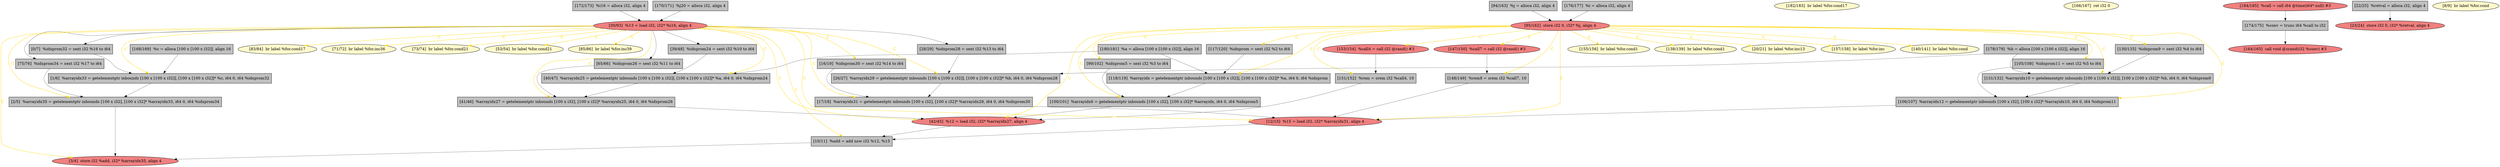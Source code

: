 
digraph G {


node255 [fillcolor=grey,label="[180/181]  %a = alloca [100 x [100 x i32]], align 16",shape=rectangle,style=filled ]
node254 [fillcolor=grey,label="[172/173]  %i16 = alloca i32, align 4",shape=rectangle,style=filled ]
node253 [fillcolor=lightcoral,label="[147/150]  %call7 = call i32 @rand() #3",shape=ellipse,style=filled ]
node251 [fillcolor=grey,label="[151/152]  %rem = srem i32 %call4, 10",shape=rectangle,style=filled ]
node246 [fillcolor=lightcoral,label="[153/154]  %call4 = call i32 @rand() #3",shape=ellipse,style=filled ]
node245 [fillcolor=grey,label="[94/163]  %j = alloca i32, align 4",shape=rectangle,style=filled ]
node244 [fillcolor=grey,label="[131/132]  %arrayidx10 = getelementptr inbounds [100 x [100 x i32]], [100 x [100 x i32]]* %b, i64 0, i64 %idxprom9",shape=rectangle,style=filled ]
node243 [fillcolor=lightcoral,label="[95/162]  store i32 0, i32* %j, align 4",shape=ellipse,style=filled ]
node241 [fillcolor=lightcoral,label="[30/93]  %13 = load i32, i32* %i16, align 4",shape=ellipse,style=filled ]
node240 [fillcolor=lemonchiffon,label="[182/183]  br label %for.cond17",shape=ellipse,style=filled ]
node239 [fillcolor=grey,label="[17/18]  %arrayidx31 = getelementptr inbounds [100 x i32], [100 x i32]* %arrayidx29, i64 0, i64 %idxprom30",shape=rectangle,style=filled ]
node237 [fillcolor=lemonchiffon,label="[155/156]  br label %for.cond1",shape=ellipse,style=filled ]
node205 [fillcolor=grey,label="[65/66]  %idxprom26 = sext i32 %11 to i64",shape=rectangle,style=filled ]
node238 [fillcolor=grey,label="[10/11]  %add = add nsw i32 %12, %15",shape=rectangle,style=filled ]
node214 [fillcolor=lemonchiffon,label="[166/167]  ret i32 0",shape=ellipse,style=filled ]
node201 [fillcolor=grey,label="[75/76]  %idxprom34 = sext i32 %17 to i64",shape=rectangle,style=filled ]
node215 [fillcolor=grey,label="[168/169]  %c = alloca [100 x [100 x i32]], align 16",shape=rectangle,style=filled ]
node252 [fillcolor=grey,label="[1/6]  %arrayidx33 = getelementptr inbounds [100 x [100 x i32]], [100 x [100 x i32]]* %c, i64 0, i64 %idxprom32",shape=rectangle,style=filled ]
node222 [fillcolor=grey,label="[2/5]  %arrayidx35 = getelementptr inbounds [100 x i32], [100 x i32]* %arrayidx33, i64 0, i64 %idxprom34",shape=rectangle,style=filled ]
node212 [fillcolor=lemonchiffon,label="[138/139]  br label %for.cond1",shape=ellipse,style=filled ]
node213 [fillcolor=lightcoral,label="[164/165]  call void @srand(i32 %conv) #3",shape=ellipse,style=filled ]
node230 [fillcolor=grey,label="[0/7]  %idxprom32 = sext i32 %16 to i64",shape=rectangle,style=filled ]
node211 [fillcolor=grey,label="[170/171]  %j20 = alloca i32, align 4",shape=rectangle,style=filled ]
node226 [fillcolor=lightcoral,label="[23/24]  store i32 0, i32* %retval, align 4",shape=ellipse,style=filled ]
node228 [fillcolor=lemonchiffon,label="[20/21]  br label %for.inc13",shape=ellipse,style=filled ]
node207 [fillcolor=grey,label="[117/120]  %idxprom = sext i32 %2 to i64",shape=rectangle,style=filled ]
node242 [fillcolor=lightcoral,label="[12/15]  %15 = load i32, i32* %arrayidx31, align 4",shape=ellipse,style=filled ]
node208 [fillcolor=grey,label="[106/107]  %arrayidx12 = getelementptr inbounds [100 x i32], [100 x i32]* %arrayidx10, i64 0, i64 %idxprom11",shape=rectangle,style=filled ]
node202 [fillcolor=grey,label="[99/102]  %idxprom5 = sext i32 %3 to i64",shape=rectangle,style=filled ]
node249 [fillcolor=grey,label="[176/177]  %i = alloca i32, align 4",shape=rectangle,style=filled ]
node203 [fillcolor=lemonchiffon,label="[157/158]  br label %for.inc",shape=ellipse,style=filled ]
node235 [fillcolor=lemonchiffon,label="[8/9]  br label %for.cond",shape=ellipse,style=filled ]
node206 [fillcolor=grey,label="[100/101]  %arrayidx6 = getelementptr inbounds [100 x i32], [100 x i32]* %arrayidx, i64 0, i64 %idxprom5",shape=rectangle,style=filled ]
node216 [fillcolor=lemonchiffon,label="[140/141]  br label %for.cond",shape=ellipse,style=filled ]
node204 [fillcolor=grey,label="[105/108]  %idxprom11 = sext i32 %5 to i64",shape=rectangle,style=filled ]
node217 [fillcolor=grey,label="[148/149]  %rem8 = srem i32 %call7, 10",shape=rectangle,style=filled ]
node218 [fillcolor=grey,label="[178/179]  %b = alloca [100 x [100 x i32]], align 16",shape=rectangle,style=filled ]
node220 [fillcolor=grey,label="[22/25]  %retval = alloca i32, align 4",shape=rectangle,style=filled ]
node248 [fillcolor=lemonchiffon,label="[83/84]  br label %for.cond17",shape=ellipse,style=filled ]
node221 [fillcolor=lightcoral,label="[42/45]  %12 = load i32, i32* %arrayidx27, align 4",shape=ellipse,style=filled ]
node223 [fillcolor=grey,label="[41/46]  %arrayidx27 = getelementptr inbounds [100 x i32], [100 x i32]* %arrayidx25, i64 0, i64 %idxprom26",shape=rectangle,style=filled ]
node224 [fillcolor=lightcoral,label="[184/185]  %call = call i64 @time(i64* null) #3",shape=ellipse,style=filled ]
node225 [fillcolor=lemonchiffon,label="[71/72]  br label %for.inc36",shape=ellipse,style=filled ]
node250 [fillcolor=lightcoral,label="[3/4]  store i32 %add, i32* %arrayidx35, align 4",shape=ellipse,style=filled ]
node247 [fillcolor=grey,label="[174/175]  %conv = trunc i64 %call to i32",shape=rectangle,style=filled ]
node227 [fillcolor=grey,label="[39/48]  %idxprom24 = sext i32 %10 to i64",shape=rectangle,style=filled ]
node229 [fillcolor=lemonchiffon,label="[73/74]  br label %for.cond21",shape=ellipse,style=filled ]
node219 [fillcolor=lemonchiffon,label="[53/54]  br label %for.cond21",shape=ellipse,style=filled ]
node231 [fillcolor=lemonchiffon,label="[85/86]  br label %for.inc39",shape=ellipse,style=filled ]
node210 [fillcolor=grey,label="[118/119]  %arrayidx = getelementptr inbounds [100 x [100 x i32]], [100 x [100 x i32]]* %a, i64 0, i64 %idxprom",shape=rectangle,style=filled ]
node232 [fillcolor=grey,label="[28/29]  %idxprom28 = sext i32 %13 to i64",shape=rectangle,style=filled ]
node209 [fillcolor=grey,label="[130/133]  %idxprom9 = sext i32 %4 to i64",shape=rectangle,style=filled ]
node234 [fillcolor=grey,label="[16/19]  %idxprom30 = sext i32 %14 to i64",shape=rectangle,style=filled ]
node233 [fillcolor=grey,label="[26/27]  %arrayidx29 = getelementptr inbounds [100 x [100 x i32]], [100 x [100 x i32]]* %b, i64 0, i64 %idxprom28",shape=rectangle,style=filled ]
node236 [fillcolor=grey,label="[40/47]  %arrayidx25 = getelementptr inbounds [100 x [100 x i32]], [100 x [100 x i32]]* %a, i64 0, i64 %idxprom24",shape=rectangle,style=filled ]

node202->node206 [style=solid,color=black,label="",penwidth=0.5,fontcolor=black ]
node241->node223 [style=solid,color=gold,label="C",penwidth=1.0,fontcolor=gold ]
node243->node212 [style=solid,color=gold,label="C",penwidth=1.0,fontcolor=gold ]
node243->node208 [style=solid,color=gold,label="C",penwidth=1.0,fontcolor=gold ]
node241->node236 [style=solid,color=gold,label="C",penwidth=1.0,fontcolor=gold ]
node253->node217 [style=solid,color=black,label="",penwidth=0.5,fontcolor=black ]
node243->node210 [style=solid,color=gold,label="C",penwidth=1.0,fontcolor=gold ]
node232->node233 [style=solid,color=black,label="",penwidth=0.5,fontcolor=black ]
node220->node226 [style=solid,color=black,label="",penwidth=0.5,fontcolor=black ]
node241->node225 [style=solid,color=gold,label="C",penwidth=1.0,fontcolor=gold ]
node243->node246 [style=solid,color=gold,label="C",penwidth=1.0,fontcolor=gold ]
node238->node250 [style=solid,color=black,label="",penwidth=0.5,fontcolor=black ]
node243->node206 [style=solid,color=gold,label="C",penwidth=1.0,fontcolor=gold ]
node241->node242 [style=solid,color=gold,label="C",penwidth=1.0,fontcolor=gold ]
node218->node233 [style=solid,color=black,label="",penwidth=0.5,fontcolor=black ]
node241->node227 [style=solid,color=black,label="",penwidth=0.5,fontcolor=black ]
node243->node207 [style=solid,color=gold,label="C",penwidth=1.0,fontcolor=gold ]
node243->node204 [style=solid,color=gold,label="C",penwidth=1.0,fontcolor=gold ]
node210->node206 [style=solid,color=black,label="",penwidth=0.5,fontcolor=black ]
node206->node221 [style=solid,color=black,label="",penwidth=0.5,fontcolor=black ]
node246->node251 [style=solid,color=black,label="",penwidth=0.5,fontcolor=black ]
node241->node234 [style=solid,color=gold,label="C",penwidth=1.0,fontcolor=gold ]
node233->node239 [style=solid,color=black,label="",penwidth=0.5,fontcolor=black ]
node209->node244 [style=solid,color=black,label="",penwidth=0.5,fontcolor=black ]
node243->node237 [style=solid,color=gold,label="C",penwidth=1.0,fontcolor=gold ]
node205->node223 [style=solid,color=black,label="",penwidth=0.5,fontcolor=black ]
node234->node239 [style=solid,color=black,label="",penwidth=0.5,fontcolor=black ]
node222->node250 [style=solid,color=black,label="",penwidth=0.5,fontcolor=black ]
node243->node209 [style=solid,color=gold,label="C",penwidth=1.0,fontcolor=gold ]
node241->node250 [style=solid,color=gold,label="C",penwidth=1.0,fontcolor=gold ]
node247->node213 [style=solid,color=black,label="",penwidth=0.5,fontcolor=black ]
node243->node217 [style=solid,color=gold,label="C",penwidth=1.0,fontcolor=gold ]
node243->node202 [style=solid,color=gold,label="C",penwidth=1.0,fontcolor=gold ]
node241->node239 [style=solid,color=gold,label="C",penwidth=1.0,fontcolor=gold ]
node242->node238 [style=solid,color=black,label="",penwidth=0.5,fontcolor=black ]
node252->node222 [style=solid,color=black,label="",penwidth=0.5,fontcolor=black ]
node224->node247 [style=solid,color=black,label="",penwidth=0.5,fontcolor=black ]
node241->node232 [style=solid,color=black,label="",penwidth=0.5,fontcolor=black ]
node241->node238 [style=solid,color=gold,label="C",penwidth=1.0,fontcolor=gold ]
node245->node243 [style=solid,color=black,label="",penwidth=0.5,fontcolor=black ]
node239->node242 [style=solid,color=black,label="",penwidth=0.5,fontcolor=black ]
node230->node252 [style=solid,color=black,label="",penwidth=0.5,fontcolor=black ]
node221->node238 [style=solid,color=black,label="",penwidth=0.5,fontcolor=black ]
node241->node233 [style=solid,color=gold,label="C",penwidth=1.0,fontcolor=gold ]
node201->node222 [style=solid,color=black,label="",penwidth=0.5,fontcolor=black ]
node243->node244 [style=solid,color=gold,label="C",penwidth=1.0,fontcolor=gold ]
node243->node242 [style=solid,color=gold,label="C",penwidth=1.0,fontcolor=gold ]
node241->node219 [style=solid,color=gold,label="C",penwidth=1.0,fontcolor=gold ]
node244->node208 [style=solid,color=black,label="",penwidth=0.5,fontcolor=black ]
node243->node251 [style=solid,color=gold,label="C",penwidth=1.0,fontcolor=gold ]
node243->node203 [style=solid,color=gold,label="C",penwidth=1.0,fontcolor=gold ]
node255->node236 [style=solid,color=black,label="",penwidth=0.5,fontcolor=black ]
node207->node210 [style=solid,color=black,label="",penwidth=0.5,fontcolor=black ]
node227->node236 [style=solid,color=black,label="",penwidth=0.5,fontcolor=black ]
node241->node222 [style=solid,color=gold,label="C",penwidth=1.0,fontcolor=gold ]
node208->node242 [style=solid,color=black,label="",penwidth=0.5,fontcolor=black ]
node236->node223 [style=solid,color=black,label="",penwidth=0.5,fontcolor=black ]
node254->node241 [style=solid,color=black,label="",penwidth=0.5,fontcolor=black ]
node223->node221 [style=solid,color=black,label="",penwidth=0.5,fontcolor=black ]
node241->node201 [style=solid,color=black,label="",penwidth=0.5,fontcolor=black ]
node249->node243 [style=solid,color=black,label="",penwidth=0.5,fontcolor=black ]
node243->node228 [style=solid,color=gold,label="C",penwidth=1.0,fontcolor=gold ]
node241->node229 [style=solid,color=gold,label="C",penwidth=1.0,fontcolor=gold ]
node251->node221 [style=solid,color=black,label="",penwidth=0.5,fontcolor=black ]
node243->node221 [style=solid,color=gold,label="C",penwidth=1.0,fontcolor=gold ]
node241->node231 [style=solid,color=gold,label="C",penwidth=1.0,fontcolor=gold ]
node241->node248 [style=solid,color=gold,label="C",penwidth=1.0,fontcolor=gold ]
node241->node230 [style=solid,color=black,label="",penwidth=0.5,fontcolor=black ]
node241->node252 [style=solid,color=gold,label="C",penwidth=1.0,fontcolor=gold ]
node243->node253 [style=solid,color=gold,label="C",penwidth=1.0,fontcolor=gold ]
node243->node216 [style=solid,color=gold,label="C",penwidth=1.0,fontcolor=gold ]
node211->node241 [style=solid,color=black,label="",penwidth=0.5,fontcolor=black ]
node241->node221 [style=solid,color=gold,label="C",penwidth=1.0,fontcolor=gold ]
node255->node210 [style=solid,color=black,label="",penwidth=0.5,fontcolor=black ]
node218->node244 [style=solid,color=black,label="",penwidth=0.5,fontcolor=black ]
node217->node242 [style=solid,color=black,label="",penwidth=0.5,fontcolor=black ]
node241->node205 [style=solid,color=black,label="",penwidth=0.5,fontcolor=black ]
node215->node252 [style=solid,color=black,label="",penwidth=0.5,fontcolor=black ]
node204->node208 [style=solid,color=black,label="",penwidth=0.5,fontcolor=black ]


}

